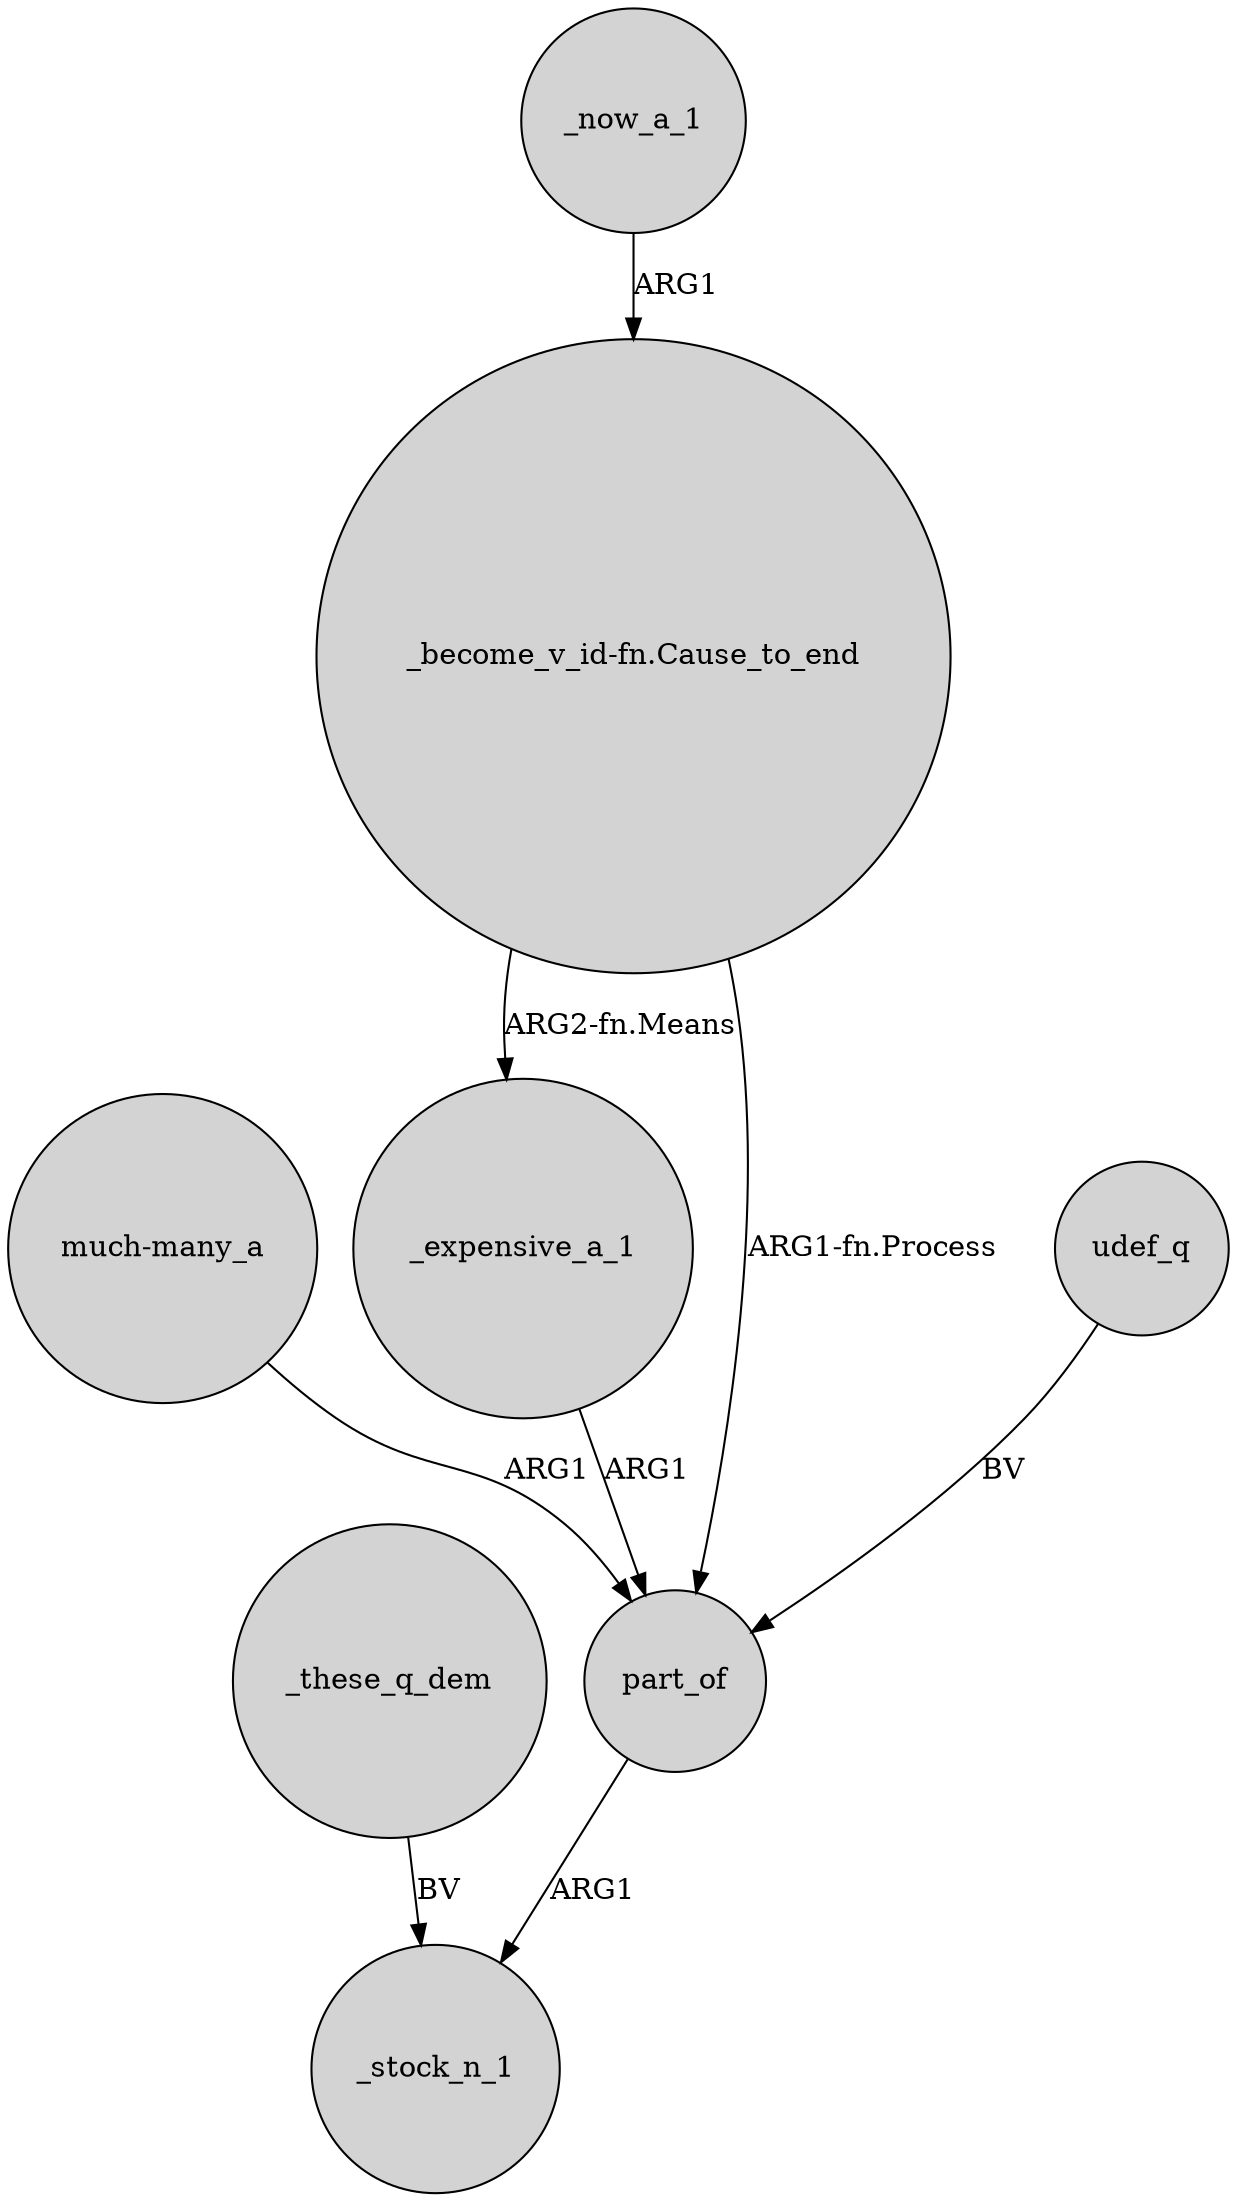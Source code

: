 digraph {
	node [shape=circle style=filled]
	_expensive_a_1 -> part_of [label=ARG1]
	part_of -> _stock_n_1 [label=ARG1]
	"much-many_a" -> part_of [label=ARG1]
	"_become_v_id-fn.Cause_to_end" -> _expensive_a_1 [label="ARG2-fn.Means"]
	_these_q_dem -> _stock_n_1 [label=BV]
	udef_q -> part_of [label=BV]
	"_become_v_id-fn.Cause_to_end" -> part_of [label="ARG1-fn.Process"]
	_now_a_1 -> "_become_v_id-fn.Cause_to_end" [label=ARG1]
}
